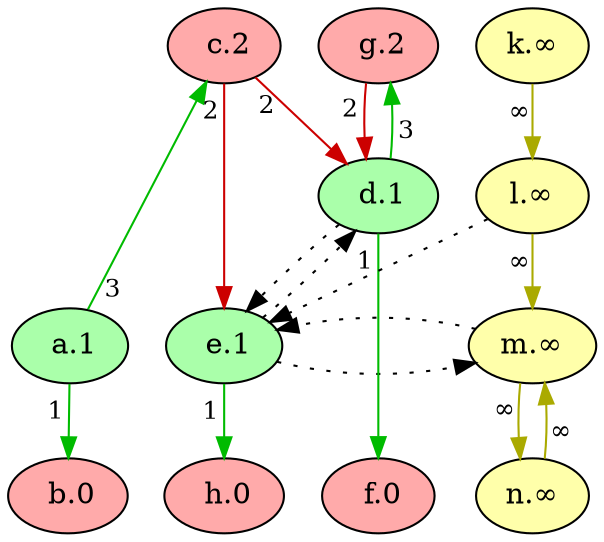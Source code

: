 digraph {
    // Node defaults can be set here if needed
    "b" [style="filled" fillcolor="#FFAAAA" label=" b.0" fontsize=14]
    "f" [style="filled" fillcolor="#FFAAAA" label=" f.0" fontsize=14]
    "h" [style="filled" fillcolor="#FFAAAA" label=" h.0" fontsize=14]
    "e" [style="filled" fillcolor="#AAFFAA" label=" e.1" fontsize=14]
    "d" [style="filled" fillcolor="#AAFFAA" label=" d.1" fontsize=14]
    "a" [style="filled" fillcolor="#AAFFAA" label=" a.1" fontsize=14]
    "c" [style="filled" fillcolor="#FFAAAA" label=" c.2" fontsize=14]
    "g" [style="filled" fillcolor="#FFAAAA" label=" g.2" fontsize=14]
    "k" [style="filled" fillcolor="#FFFFAA" label="k.∞" fontsize=14]
    "l" [style="filled" fillcolor="#FFFFAA" label="l.∞" fontsize=14]
    "m" [style="filled" fillcolor="#FFFFAA" label="m.∞" fontsize=14]
    "n" [style="filled" fillcolor="#FFFFAA" label="n.∞" fontsize=14]
    edge[labeldistance=1.5 fontsize=12]
    "a" -> "b" [color="#00BB00" style="solid" dir="forward" taillabel="1" ]
    "a" -> "c" [color="#00BB00" style="solid" dir="forward" taillabel="3" ]
    "k" -> "l" [color="#AAAA00" style="solid" dir="forward" taillabel="∞" ]
    "c" -> "d" [color="#CC0000" style="solid" dir="forward" taillabel="2" ]
    "c" -> "e" [color="#CC0000" style="solid" dir="forward" taillabel="2" ]
    "l" -> "e" [color="black" style="dotted" dir="forward" taillabel="" constraint=false]
    "l" -> "m" [color="#AAAA00" style="solid" dir="forward" taillabel="∞" ]
    "d" -> "e" [color="black" style="dotted" dir="forward" taillabel="" constraint=false]
    "e" -> "d" [color="black" style="dotted" dir="forward" taillabel="" constraint=false]
    "e" -> "m" [color="black" style="dotted" dir="forward" taillabel="" constraint=false]
    "m" -> "e" [color="black" style="dotted" dir="forward" taillabel="" constraint=false]
    "d" -> "f" [color="#00BB00" style="solid" dir="forward" taillabel="1" ]
    "d" -> "g" [color="#00BB00" style="solid" dir="forward" taillabel="3" ]
    "g" -> "d" [color="#CC0000" style="solid" dir="forward" taillabel="2" ]
    "e" -> "h" [color="#00BB00" style="solid" dir="forward" taillabel="1" ]
    "m" -> "n" [color="#AAAA00" style="solid" dir="forward" taillabel="∞" ]
    "n" -> "m" [color="#AAAA00" style="solid" dir="forward" taillabel="∞" ]
    {rank = max b f h}
    {rank = min c g}
}